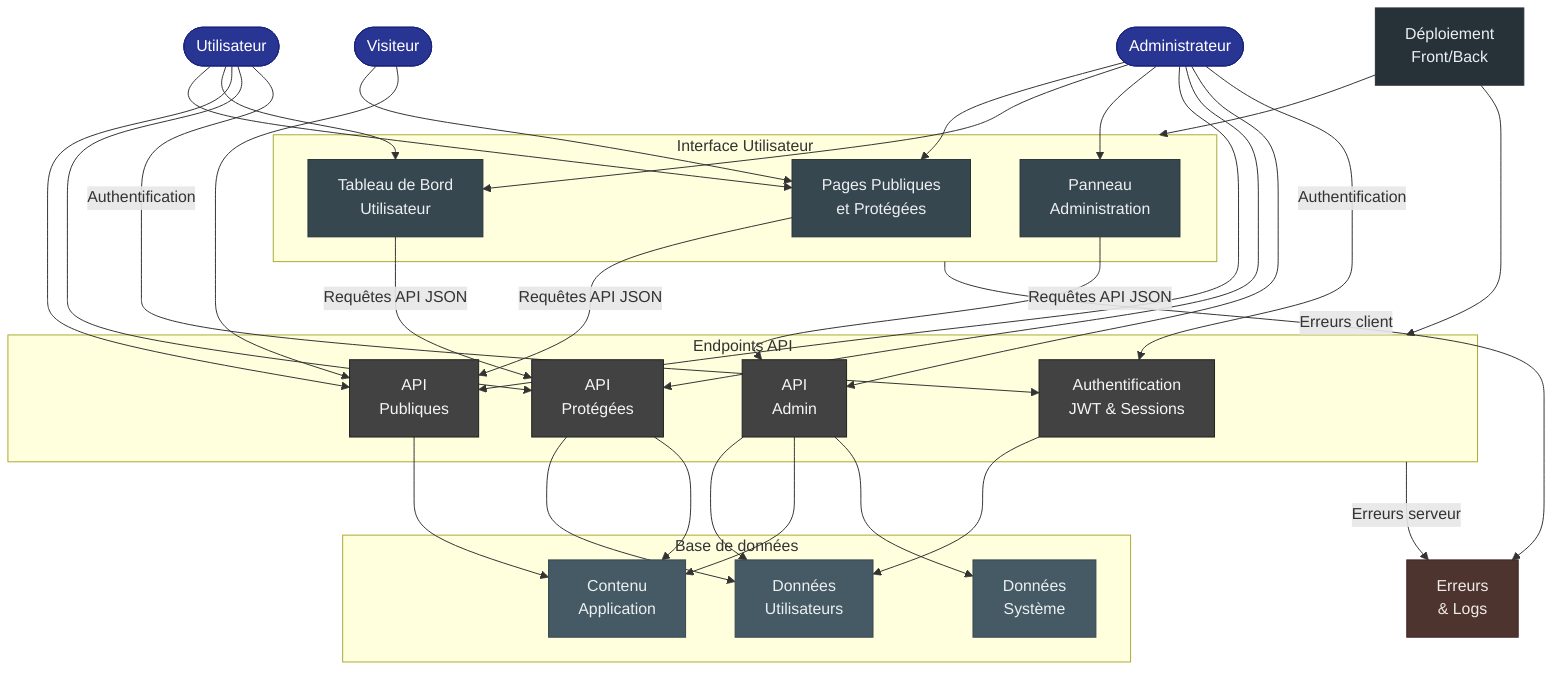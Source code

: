 flowchart TD
    %% Styles et couleurs (version sombre)
    classDef user fill:#283593,stroke:#1a237e,stroke-width:1px,color:#ffffff
    classDef ui fill:#37474f,stroke:#263238,stroke-width:1px,color:#eceff1
    classDef api fill:#424242,stroke:#212121,stroke-width:1px,color:#f5f5f5
    classDef data fill:#455a64,stroke:#37474f,stroke-width:1px,color:#eceff1
    classDef monitor fill:#4e342e,stroke:#3e2723,stroke-width:1px,color:#efebe9
    classDef deploy fill:#263238,stroke:#263238,stroke-width:1px,color:#eceff1
    
    %% Utilisateurs et rôles
    Visitor(["Visiteur"]):::user
    User(["Utilisateur"]):::user
    Admin(["Administrateur"]):::user
    
    %% Interface utilisateur
    subgraph Interface["Interface Utilisateur"]
        Pages["Pages Publiques\net Protégées"]:::ui
        Dashboard["Tableau de Bord\nUtilisateur"]:::ui
        AdminPanel["Panneau\nAdministration"]:::ui
    end
    
    %% API et logique métier
    subgraph API["Endpoints API"]
        AuthAPI["Authentification\nJWT & Sessions"]:::api
        PublicAPI["API\nPubliques"]:::api
        ProtectedAPI["API\nProtégées"]:::api
        AdminAPI["API\nAdmin"]:::api
    end
    
    %% Base de données
    subgraph Database["Base de données"]
        UserData["Données\nUtilisateurs"]:::data
        ContentData["Contenu\nApplication"]:::data
        SystemData["Données\nSystème"]:::data
    end
    
    %% Déploiement et monitoring
    Deployment["Déploiement\nFront/Back"]:::deploy
    Monitoring["Erreurs\n& Logs"]:::monitor
    
    %% Relations entre composants
    Visitor --> Pages
    Visitor --> PublicAPI
    
    User --> Pages
    User --> Dashboard
    User --> PublicAPI
    User --> ProtectedAPI
    User -- "Authentification" --> AuthAPI
    
    Admin --> Pages
    Admin --> Dashboard
    Admin --> AdminPanel
    Admin --> PublicAPI
    Admin --> ProtectedAPI
    Admin --> AdminAPI
    Admin -- "Authentification" --> AuthAPI
    
    Pages -- "Requêtes API JSON" --> PublicAPI
    Dashboard -- "Requêtes API JSON" --> ProtectedAPI
    AdminPanel -- "Requêtes API JSON" --> AdminAPI
    
    AuthAPI --> UserData
    PublicAPI --> ContentData
    ProtectedAPI --> UserData
    ProtectedAPI --> ContentData
    AdminAPI --> UserData
    AdminAPI --> ContentData
    AdminAPI --> SystemData
    
    Interface -- "Erreurs client" --> Monitoring
    API -- "Erreurs serveur" --> Monitoring
    
    Deployment --> Interface
    Deployment --> API